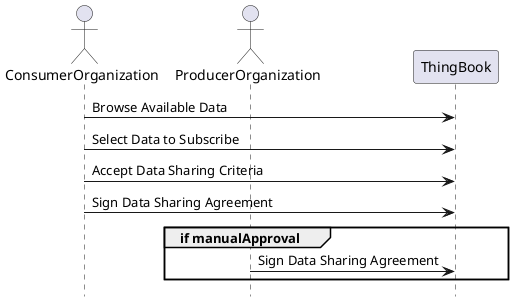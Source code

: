 @startuml Establish a Data Sharing Agreement
actor ConsumerOrganization
actor ProducerOrganization

ConsumerOrganization -> ThingBook: Browse Available Data
ConsumerOrganization -> ThingBook: Select Data to Subscribe
ConsumerOrganization -> ThingBook: Accept Data Sharing Criteria
ConsumerOrganization -> ThingBook: Sign Data Sharing Agreement

group if manualApproval
    ProducerOrganization -> ThingBook: Sign Data Sharing Agreement
end

hide footbox
@enduml